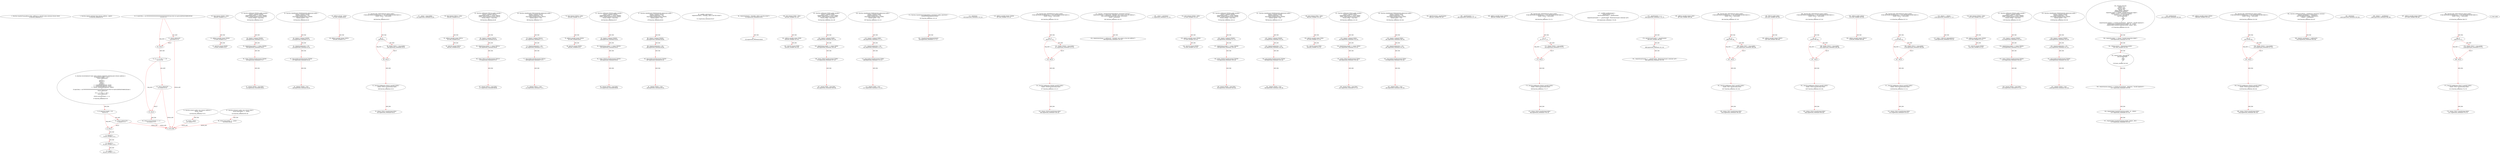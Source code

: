 digraph  {
13 [label="2_ function transferFrom(address from, address to, uint256 value) external returns (bool);\n13-function_definition-3-3", method="transferFrom(address from,address to,uint256 value)", type_label=function_definition];
35 [label="5_ function signer() external view returns (address _signer);\n35-function_definition-6-6", method="signer()", type_label=function_definition];
47 [label="8_ function recover(bytes32 hash, bytes memory signature) internal pure returns (address) {\n        if (signature.length != 65) {\n            return (address(0));\n        }\n        bytes32 r;\n        bytes32 s;\n        uint8 v;\n        assembly {\n            r := mload(add(signature, 0x20))\n            s := mload(add(signature, 0x40))\n            v := byte(0, mload(add(signature, 0x60)))\n        }\n        if (uint256(s) > 0x7FFFFFFFFFFFFFFFFFFFFFFFFFFFFFFF5D576E7357A4501DDFE92F46681B20A0) {\n            return address(0);\n        }\n        if (v != 27 && v != 28) {\n            return address(0);\n        }\n        return ecrecover(hash, v, r, s);\n    }\n47-function_definition-9-28", method="recover(bytes32 hash,bytes memory signature)", type_label=function_definition];
64 [label="9_ if_signature.length != 65\n64-if-10-12", method="recover(bytes32 hash,bytes memory signature)", type_label=if];
1585 [label="9_ end_if", method="recover(bytes32 hash,bytes memory signature)", type_label=end_if];
71 [label="10_ return (address(0));\n71-return-11-11", method="recover(bytes32 hash,bytes memory signature)", type_label=return];
76 [label="12_ bytes32 r;\n76-new_variable-13-13", method="recover(bytes32 hash,bytes memory signature)", type_label=new_variable];
81 [label="13_ bytes32 s;\n81-new_variable-14-14", method="recover(bytes32 hash,bytes memory signature)", type_label=new_variable];
86 [label="14_ uint8 v;\n86-new_variable-15-15", method="recover(bytes32 hash,bytes memory signature)", type_label=new_variable];
131 [label="20_ if_uint256(s) > 0x7FFFFFFFFFFFFFFFFFFFFFFFFFFFFFFF5D576E7357A4501DDFE92F46681B20A0\n131-if-21-23", method="recover(bytes32 hash,bytes memory signature)", type_label=if];
1652 [label="20_ end_if", method="recover(bytes32 hash,bytes memory signature)", type_label=end_if];
138 [label="21_ return address(0);\n138-return-22-22", method="recover(bytes32 hash,bytes memory signature)", type_label=return];
142 [label="23_ if_v != 27 && v != 28\n142-if-24-26", method="recover(bytes32 hash,bytes memory signature)", type_label=if];
1663 [label="23_ end_if", method="recover(bytes32 hash,bytes memory signature)", type_label=end_if];
151 [label="24_ return address(0);\n151-return-25-25", method="recover(bytes32 hash,bytes memory signature)", type_label=return];
155 [label="26_ return ecrecover(hash, v, r, s);\n155-return-27-27", method="recover(bytes32 hash,bytes memory signature)", type_label=return];
169 [label="30_ bool claimed_TOD38 = false;\n169-new_variable-31-31", method="", type_label=new_variable];
175 [label="31_ address payable owner_TOD38;\n175-new_variable-32-32", method="", type_label=new_variable];
179 [label="32_ uint256 reward_TOD38;\n179-new_variable-33-33", method="", type_label=new_variable];
183 [label="33_ function setReward_TOD38() public payable {\n        require (!claimed_TOD38);\n        require(msg.sender == owner_TOD38);\n        owner_TOD38.transfer(reward_TOD38);\n        reward_TOD38 = msg.value;\n    }\n183-function_definition-34-39", method="setReward_TOD38()", type_label=function_definition];
188 [label="34_ require (!claimed_TOD38);\n188-expression_statement-35-35", method="setReward_TOD38()", type_label=expression_statement];
194 [label="35_ require(msg.sender == owner_TOD38);\n194-expression_statement-36-36", method="setReward_TOD38()", type_label=expression_statement];
203 [label="36_ owner_TOD38.transfer(reward_TOD38);\n203-expression_statement-37-37", method="setReward_TOD38()", type_label=expression_statement];
210 [label="37_ reward_TOD38 = msg.value;\n210-expression_statement-38-38", method="setReward_TOD38()", type_label=expression_statement];
216 [label="39_ function claimReward_TOD38(uint256 submission) public {\n        require (!claimed_TOD38);\n        require(submission < 10);\n        msg.sender.transfer(reward_TOD38);\n        claimed_TOD38 = true;\n    }\n216-function_definition-40-45", method="claimReward_TOD38(uint256 submission)", type_label=function_definition];
224 [label="40_ require (!claimed_TOD38);\n224-expression_statement-41-41", method="claimReward_TOD38(uint256 submission)", type_label=expression_statement];
230 [label="41_ require(submission < 10);\n230-expression_statement-42-42", method="claimReward_TOD38(uint256 submission)", type_label=expression_statement];
237 [label="42_ msg.sender.transfer(reward_TOD38);\n237-expression_statement-43-43", method="claimReward_TOD38(uint256 submission)", type_label=expression_statement];
246 [label="43_ claimed_TOD38 = true;\n246-expression_statement-44-44", method="claimReward_TOD38(uint256 submission)", type_label=expression_statement];
251 [label="45_ address private _owner;\n251-new_variable-46-46", method="", type_label=new_variable];
256 [label="46_ address payable winner_TOD31;\n256-new_variable-47-47", method="", type_label=new_variable];
260 [label="47_ function play_TOD31(bytes32 guess) public{\n       if (keccak256(abi.encode(guess)) == keccak256(abi.encode('hello'))) {\n            winner_TOD31 = msg.sender;\n        }\n    }\n260-function_definition-48-52", method="play_TOD31(bytes32 guess)", type_label=function_definition];
268 [label="48_ if\n268-if-49-51", method="play_TOD31(bytes32 guess)", type_label=if];
1789 [label="48_ end_if", method="play_TOD31(bytes32 guess)", type_label=end_if];
290 [label="49_ winner_TOD31 = msg.sender;\n290-expression_statement-50-50", method="play_TOD31(bytes32 guess)", type_label=expression_statement];
296 [label="52_ function getReward_TOD31() payable public{\n       winner_TOD31.transfer(msg.value);\n    }\n296-function_definition-53-55", method="getReward_TOD31()", type_label=function_definition];
301 [label="53_ winner_TOD31.transfer(msg.value);\n301-expression_statement-54-54", method="getReward_TOD31()", type_label=expression_statement];
322 [label="57_ _owner = msg.sender;\n322-expression_statement-58-58", method="", type_label=expression_statement];
336 [label="60_ bool claimed_TOD14 = false;\n336-new_variable-61-61", method="", type_label=new_variable];
342 [label="61_ address payable owner_TOD14;\n342-new_variable-62-62", method="", type_label=new_variable];
346 [label="62_ uint256 reward_TOD14;\n346-new_variable-63-63", method="", type_label=new_variable];
350 [label="63_ function setReward_TOD14() public payable {\n        require (!claimed_TOD14);\n        require(msg.sender == owner_TOD14);\n        owner_TOD14.transfer(reward_TOD14);\n        reward_TOD14 = msg.value;\n    }\n350-function_definition-64-69", method="setReward_TOD14()", type_label=function_definition];
355 [label="64_ require (!claimed_TOD14);\n355-expression_statement-65-65", method="setReward_TOD14()", type_label=expression_statement];
361 [label="65_ require(msg.sender == owner_TOD14);\n361-expression_statement-66-66", method="setReward_TOD14()", type_label=expression_statement];
370 [label="66_ owner_TOD14.transfer(reward_TOD14);\n370-expression_statement-67-67", method="setReward_TOD14()", type_label=expression_statement];
377 [label="67_ reward_TOD14 = msg.value;\n377-expression_statement-68-68", method="setReward_TOD14()", type_label=expression_statement];
383 [label="69_ function claimReward_TOD14(uint256 submission) public {\n        require (!claimed_TOD14);\n        require(submission < 10);\n        msg.sender.transfer(reward_TOD14);\n        claimed_TOD14 = true;\n    }\n383-function_definition-70-75", method="claimReward_TOD14(uint256 submission)", type_label=function_definition];
391 [label="70_ require (!claimed_TOD14);\n391-expression_statement-71-71", method="claimReward_TOD14(uint256 submission)", type_label=expression_statement];
397 [label="71_ require(submission < 10);\n397-expression_statement-72-72", method="claimReward_TOD14(uint256 submission)", type_label=expression_statement];
404 [label="72_ msg.sender.transfer(reward_TOD14);\n404-expression_statement-73-73", method="claimReward_TOD14(uint256 submission)", type_label=expression_statement];
413 [label="73_ claimed_TOD14 = true;\n413-expression_statement-74-74", method="claimReward_TOD14(uint256 submission)", type_label=expression_statement];
418 [label="75_ function owner() public view returns (address) {\n        return _owner;\n    }\n418-function_definition-76-78", method="owner()", type_label=function_definition];
427 [label="76_ return _owner;\n427-return-77-77", method="owner()", type_label=return];
429 [label="78_ bool claimed_TOD30 = false;\n429-new_variable-79-79", method="", type_label=new_variable];
435 [label="79_ address payable owner_TOD30;\n435-new_variable-80-80", method="", type_label=new_variable];
439 [label="80_ uint256 reward_TOD30;\n439-new_variable-81-81", method="", type_label=new_variable];
443 [label="81_ function setReward_TOD30() public payable {\n        require (!claimed_TOD30);\n        require(msg.sender == owner_TOD30);\n        owner_TOD30.transfer(reward_TOD30);\n        reward_TOD30 = msg.value;\n    }\n443-function_definition-82-87", method="setReward_TOD30()", type_label=function_definition];
448 [label="82_ require (!claimed_TOD30);\n448-expression_statement-83-83", method="setReward_TOD30()", type_label=expression_statement];
454 [label="83_ require(msg.sender == owner_TOD30);\n454-expression_statement-84-84", method="setReward_TOD30()", type_label=expression_statement];
463 [label="84_ owner_TOD30.transfer(reward_TOD30);\n463-expression_statement-85-85", method="setReward_TOD30()", type_label=expression_statement];
470 [label="85_ reward_TOD30 = msg.value;\n470-expression_statement-86-86", method="setReward_TOD30()", type_label=expression_statement];
476 [label="87_ function claimReward_TOD30(uint256 submission) public {\n        require (!claimed_TOD30);\n        require(submission < 10);\n        msg.sender.transfer(reward_TOD30);\n        claimed_TOD30 = true;\n    }\n476-function_definition-88-93", method="claimReward_TOD30(uint256 submission)", type_label=function_definition];
484 [label="88_ require (!claimed_TOD30);\n484-expression_statement-89-89", method="claimReward_TOD30(uint256 submission)", type_label=expression_statement];
490 [label="89_ require(submission < 10);\n490-expression_statement-90-90", method="claimReward_TOD30(uint256 submission)", type_label=expression_statement];
497 [label="90_ msg.sender.transfer(reward_TOD30);\n497-expression_statement-91-91", method="claimReward_TOD30(uint256 submission)", type_label=expression_statement];
506 [label="91_ claimed_TOD30 = true;\n506-expression_statement-92-92", method="claimReward_TOD30(uint256 submission)", type_label=expression_statement];
511 [label="93_ modifier onlyOwner() {\n        require(isOwner(), \"Ownable: caller is not the owner\");\n        _;\n    }\n511-expression_statement-94-97", method="", type_label=expression_statement];
514 [label="94_ require(isOwner(), \"Ownable: caller is not the owner\");\n514-expression_statement-95-95", method="", type_label=expression_statement];
523 [label="95_ _;\n523-expression_statement-96-96", method="", type_label=expression_statement];
525 [label="97_ function isOwner() public view returns (bool) {\n        return msg.sender == _owner;\n    }\n525-function_definition-98-100", method="isOwner()", type_label=function_definition];
534 [label="98_ return msg.sender == _owner;\n534-return-99-99", method="isOwner()", type_label=return];
540 [label="100_ bool claimed_TOD8 = false;\n540-new_variable-101-101", method="", type_label=new_variable];
546 [label="101_ address payable owner_TOD8;\n546-new_variable-102-102", method="", type_label=new_variable];
550 [label="102_ uint256 reward_TOD8;\n550-new_variable-103-103", method="", type_label=new_variable];
554 [label="103_ function setReward_TOD8() public payable {\n        require (!claimed_TOD8);\n        require(msg.sender == owner_TOD8);\n        owner_TOD8.transfer(reward_TOD8);\n        reward_TOD8 = msg.value;\n    }\n554-function_definition-104-109", method="setReward_TOD8()", type_label=function_definition];
559 [label="104_ require (!claimed_TOD8);\n559-expression_statement-105-105", method="setReward_TOD8()", type_label=expression_statement];
565 [label="105_ require(msg.sender == owner_TOD8);\n565-expression_statement-106-106", method="setReward_TOD8()", type_label=expression_statement];
574 [label="106_ owner_TOD8.transfer(reward_TOD8);\n574-expression_statement-107-107", method="setReward_TOD8()", type_label=expression_statement];
581 [label="107_ reward_TOD8 = msg.value;\n581-expression_statement-108-108", method="setReward_TOD8()", type_label=expression_statement];
587 [label="109_ function claimReward_TOD8(uint256 submission) public {\n        require (!claimed_TOD8);\n        require(submission < 10);\n        msg.sender.transfer(reward_TOD8);\n        claimed_TOD8 = true;\n    }\n587-function_definition-110-115", method="claimReward_TOD8(uint256 submission)", type_label=function_definition];
595 [label="110_ require (!claimed_TOD8);\n595-expression_statement-111-111", method="claimReward_TOD8(uint256 submission)", type_label=expression_statement];
601 [label="111_ require(submission < 10);\n601-expression_statement-112-112", method="claimReward_TOD8(uint256 submission)", type_label=expression_statement];
608 [label="112_ msg.sender.transfer(reward_TOD8);\n608-expression_statement-113-113", method="claimReward_TOD8(uint256 submission)", type_label=expression_statement];
617 [label="113_ claimed_TOD8 = true;\n617-expression_statement-114-114", method="claimReward_TOD8(uint256 submission)", type_label=expression_statement];
622 [label="115_ function transferOwnership(address newOwner) public onlyOwner {\n        _transferOwnership(newOwner);\n    }\n622-function_definition-116-118", method="transferOwnership(address newOwner)", type_label=function_definition];
629 [label="115_ onlyOwner\n629-expression_statement-116-116", method="transferOwnership(address newOwner)", type_label=expression_statement];
632 [label="116_ _transferOwnership(newOwner);\n632-expression_statement-117-117", method="transferOwnership(address newOwner)", type_label=expression_statement];
637 [label="118_ address payable winner_TOD39;\n637-new_variable-119-119", method="", type_label=new_variable];
641 [label="119_ function play_TOD39(bytes32 guess) public{\n       if (keccak256(abi.encode(guess)) == keccak256(abi.encode('hello'))) {\n            winner_TOD39 = msg.sender;\n        }\n    }\n641-function_definition-120-124", method="play_TOD39(bytes32 guess)", type_label=function_definition];
649 [label="120_ if\n649-if-121-123", method="play_TOD39(bytes32 guess)", type_label=if];
2170 [label="120_ end_if", method="play_TOD39(bytes32 guess)", type_label=end_if];
671 [label="121_ winner_TOD39 = msg.sender;\n671-expression_statement-122-122", method="play_TOD39(bytes32 guess)", type_label=expression_statement];
677 [label="124_ function getReward_TOD39() payable public{\n       winner_TOD39.transfer(msg.value);\n    }\n677-function_definition-125-127", method="getReward_TOD39()", type_label=function_definition];
682 [label="125_ winner_TOD39.transfer(msg.value);\n682-expression_statement-126-126", method="getReward_TOD39()", type_label=expression_statement];
691 [label="127_ function _transferOwnership(address newOwner) internal {\n        require(newOwner != address(0), \"Ownable: new owner is the zero address\");\n        emit OwnershipTransferred(_owner, newOwner);\n        _owner = newOwner;\n    }\n691-function_definition-128-132", method="_transferOwnership(address newOwner)", type_label=function_definition];
699 [label="128_ require(newOwner != address(0), \"Ownable: new owner is the zero address\");\n699-expression_statement-129-129", method="_transferOwnership(address newOwner)", type_label=expression_statement];
717 [label="130_ _owner = newOwner;\n717-expression_statement-131-131", method="_transferOwnership(address newOwner)", type_label=expression_statement];
721 [label="132_ bool claimed_TOD36 = false;\n721-new_variable-133-133", method="", type_label=new_variable];
727 [label="133_ address payable owner_TOD36;\n727-new_variable-134-134", method="", type_label=new_variable];
731 [label="134_ uint256 reward_TOD36;\n731-new_variable-135-135", method="", type_label=new_variable];
735 [label="135_ function setReward_TOD36() public payable {\n        require (!claimed_TOD36);\n        require(msg.sender == owner_TOD36);\n        owner_TOD36.transfer(reward_TOD36);\n        reward_TOD36 = msg.value;\n    }\n735-function_definition-136-141", method="setReward_TOD36()", type_label=function_definition];
740 [label="136_ require (!claimed_TOD36);\n740-expression_statement-137-137", method="setReward_TOD36()", type_label=expression_statement];
746 [label="137_ require(msg.sender == owner_TOD36);\n746-expression_statement-138-138", method="setReward_TOD36()", type_label=expression_statement];
755 [label="138_ owner_TOD36.transfer(reward_TOD36);\n755-expression_statement-139-139", method="setReward_TOD36()", type_label=expression_statement];
762 [label="139_ reward_TOD36 = msg.value;\n762-expression_statement-140-140", method="setReward_TOD36()", type_label=expression_statement];
768 [label="141_ function claimReward_TOD36(uint256 submission) public {\n        require (!claimed_TOD36);\n        require(submission < 10);\n        msg.sender.transfer(reward_TOD36);\n        claimed_TOD36 = true;\n    }\n768-function_definition-142-147", method="claimReward_TOD36(uint256 submission)", type_label=function_definition];
776 [label="142_ require (!claimed_TOD36);\n776-expression_statement-143-143", method="claimReward_TOD36(uint256 submission)", type_label=expression_statement];
782 [label="143_ require(submission < 10);\n782-expression_statement-144-144", method="claimReward_TOD36(uint256 submission)", type_label=expression_statement];
789 [label="144_ msg.sender.transfer(reward_TOD36);\n789-expression_statement-145-145", method="claimReward_TOD36(uint256 submission)", type_label=expression_statement];
798 [label="145_ claimed_TOD36 = true;\n798-expression_statement-146-146", method="claimReward_TOD36(uint256 submission)", type_label=expression_statement];
806 [label="149_ bool claimed_TOD4 = false;\n806-new_variable-150-150", method="", type_label=new_variable];
812 [label="150_ address payable owner_TOD4;\n812-new_variable-151-151", method="", type_label=new_variable];
816 [label="151_ uint256 reward_TOD4;\n816-new_variable-152-152", method="", type_label=new_variable];
820 [label="152_ function setReward_TOD4() public payable {\n        require (!claimed_TOD4);\n        require(msg.sender == owner_TOD4);\n        owner_TOD4.transfer(reward_TOD4);\n        reward_TOD4 = msg.value;\n    }\n820-function_definition-153-158", method="setReward_TOD4()", type_label=function_definition];
825 [label="153_ require (!claimed_TOD4);\n825-expression_statement-154-154", method="setReward_TOD4()", type_label=expression_statement];
831 [label="154_ require(msg.sender == owner_TOD4);\n831-expression_statement-155-155", method="setReward_TOD4()", type_label=expression_statement];
840 [label="155_ owner_TOD4.transfer(reward_TOD4);\n840-expression_statement-156-156", method="setReward_TOD4()", type_label=expression_statement];
847 [label="156_ reward_TOD4 = msg.value;\n847-expression_statement-157-157", method="setReward_TOD4()", type_label=expression_statement];
853 [label="158_ function claimReward_TOD4(uint256 submission) public {\n        require (!claimed_TOD4);\n        require(submission < 10);\n        msg.sender.transfer(reward_TOD4);\n        claimed_TOD4 = true;\n    }\n853-function_definition-159-164", method="claimReward_TOD4(uint256 submission)", type_label=function_definition];
861 [label="159_ require (!claimed_TOD4);\n861-expression_statement-160-160", method="claimReward_TOD4(uint256 submission)", type_label=expression_statement];
867 [label="160_ require(submission < 10);\n867-expression_statement-161-161", method="claimReward_TOD4(uint256 submission)", type_label=expression_statement];
874 [label="161_ msg.sender.transfer(reward_TOD4);\n874-expression_statement-162-162", method="claimReward_TOD4(uint256 submission)", type_label=expression_statement];
883 [label="162_ claimed_TOD4 = true;\n883-expression_statement-163-163", method="claimReward_TOD4(uint256 submission)", type_label=expression_statement];
888 [label="164_ uint256 private _guardCounter;\n888-new_variable-165-165", method="", type_label=new_variable];
895 [label="166_ _guardCounter = 1;\n895-expression_statement-167-167", method="", type_label=expression_statement];
899 [label="168_ address payable winner_TOD35;\n899-new_variable-169-169", method="", type_label=new_variable];
903 [label="169_ function play_TOD35(bytes32 guess) public{\n       if (keccak256(abi.encode(guess)) == keccak256(abi.encode('hello'))) {\n            winner_TOD35 = msg.sender;\n        }\n    }\n903-function_definition-170-174", method="play_TOD35(bytes32 guess)", type_label=function_definition];
911 [label="170_ if\n911-if-171-173", method="play_TOD35(bytes32 guess)", type_label=if];
2432 [label="170_ end_if", method="play_TOD35(bytes32 guess)", type_label=end_if];
933 [label="171_ winner_TOD35 = msg.sender;\n933-expression_statement-172-172", method="play_TOD35(bytes32 guess)", type_label=expression_statement];
939 [label="174_ function getReward_TOD35() payable public{\n       winner_TOD35.transfer(msg.value);\n    }\n939-function_definition-175-177", method="getReward_TOD35()", type_label=function_definition];
944 [label="175_ winner_TOD35.transfer(msg.value);\n944-expression_statement-176-176", method="getReward_TOD35()", type_label=expression_statement];
953 [label="177_ modifier nonReentrant() {\n        _guardCounter += 1;\n        uint256 localCounter = _guardCounter;\n        _;\n        require(localCounter == _guardCounter, \"ReentrancyGuard: reentrant call\");\n    }\n953-expression_statement-178-183", method="", type_label=expression_statement];
956 [label="178_ _guardCounter += 1;\n956-expression_statement-179-179", method="", type_label=expression_statement];
960 [label="179_ uint256 localCounter = _guardCounter;\n960-new_variable-180-180", method="", type_label=new_variable];
966 [label="180_ _;\n966-expression_statement-181-181", method="", type_label=expression_statement];
968 [label="181_ require(localCounter == _guardCounter, \"ReentrancyGuard: reentrant call\");\n968-expression_statement-182-182", method="", type_label=expression_statement];
987 [label="185_ address payable winner_TOD7;\n987-new_variable-186-186", method="", type_label=new_variable];
991 [label="186_ function play_TOD7(bytes32 guess) public{\n       if (keccak256(abi.encode(guess)) == keccak256(abi.encode('hello'))) {\n            winner_TOD7 = msg.sender;\n        }\n    }\n991-function_definition-187-191", method="play_TOD7(bytes32 guess)", type_label=function_definition];
999 [label="187_ if\n999-if-188-190", method="play_TOD7(bytes32 guess)", type_label=if];
2520 [label="187_ end_if", method="play_TOD7(bytes32 guess)", type_label=end_if];
1021 [label="188_ winner_TOD7 = msg.sender;\n1021-expression_statement-189-189", method="play_TOD7(bytes32 guess)", type_label=expression_statement];
1027 [label="191_ function getReward_TOD7() payable public{\n       winner_TOD7.transfer(msg.value);\n    }\n1027-function_definition-192-194", method="getReward_TOD7()", type_label=function_definition];
1032 [label="192_ winner_TOD7.transfer(msg.value);\n1032-expression_statement-193-193", method="getReward_TOD7()", type_label=expression_statement];
1041 [label="194_ IERC20 public token;\n1041-new_variable-195-195", method="", type_label=new_variable];
1047 [label="195_ address payable winner_TOD23;\n1047-new_variable-196-196", method="", type_label=new_variable];
1051 [label="196_ function play_TOD23(bytes32 guess) public{\n       if (keccak256(abi.encode(guess)) == keccak256(abi.encode('hello'))) {\n            winner_TOD23 = msg.sender;\n        }\n    }\n1051-function_definition-197-201", method="play_TOD23(bytes32 guess)", type_label=function_definition];
1059 [label="197_ if\n1059-if-198-200", method="play_TOD23(bytes32 guess)", type_label=if];
2580 [label="197_ end_if", method="play_TOD23(bytes32 guess)", type_label=end_if];
1081 [label="198_ winner_TOD23 = msg.sender;\n1081-expression_statement-199-199", method="play_TOD23(bytes32 guess)", type_label=expression_statement];
1087 [label="201_ function getReward_TOD23() payable public{\n       winner_TOD23.transfer(msg.value);\n    }\n1087-function_definition-202-204", method="getReward_TOD23()", type_label=function_definition];
1092 [label="202_ winner_TOD23.transfer(msg.value);\n1092-expression_statement-203-203", method="getReward_TOD23()", type_label=expression_statement];
1101 [label="204_ address public relayer;\n1101-new_variable-205-205", method="", type_label=new_variable];
1106 [label="205_ address payable winner_TOD13;\n1106-new_variable-206-206", method="", type_label=new_variable];
1110 [label="206_ function play_TOD13(bytes32 guess) public{\n       if (keccak256(abi.encode(guess)) == keccak256(abi.encode('hello'))) {\n            winner_TOD13 = msg.sender;\n        }\n    }\n1110-function_definition-207-211", method="play_TOD13(bytes32 guess)", type_label=function_definition];
1118 [label="207_ if\n1118-if-208-210", method="play_TOD13(bytes32 guess)", type_label=if];
2639 [label="207_ end_if", method="play_TOD13(bytes32 guess)", type_label=end_if];
1140 [label="208_ winner_TOD13 = msg.sender;\n1140-expression_statement-209-209", method="play_TOD13(bytes32 guess)", type_label=expression_statement];
1146 [label="211_ function getReward_TOD13() payable public{\n       winner_TOD13.transfer(msg.value);\n    }\n1146-function_definition-212-214", method="getReward_TOD13()", type_label=function_definition];
1151 [label="212_ winner_TOD13.transfer(msg.value);\n1151-expression_statement-213-213", method="getReward_TOD13()", type_label=expression_statement];
1180 [label="216_ relayer = _relayer;\n1180-expression_statement-217-217", method="", type_label=expression_statement];
1184 [label="217_ token = IERC20(_tokenAddress);\n1184-expression_statement-218-218", method="", type_label=expression_statement];
1191 [label="219_ bool claimed_TOD40 = false;\n1191-new_variable-220-220", method="", type_label=new_variable];
1197 [label="220_ address payable owner_TOD40;\n1197-new_variable-221-221", method="", type_label=new_variable];
1201 [label="221_ uint256 reward_TOD40;\n1201-new_variable-222-222", method="", type_label=new_variable];
1205 [label="222_ function setReward_TOD40() public payable {\n        require (!claimed_TOD40);\n        require(msg.sender == owner_TOD40);\n        owner_TOD40.transfer(reward_TOD40);\n        reward_TOD40 = msg.value;\n    }\n1205-function_definition-223-228", method="setReward_TOD40()", type_label=function_definition];
1210 [label="223_ require (!claimed_TOD40);\n1210-expression_statement-224-224", method="setReward_TOD40()", type_label=expression_statement];
1216 [label="224_ require(msg.sender == owner_TOD40);\n1216-expression_statement-225-225", method="setReward_TOD40()", type_label=expression_statement];
1225 [label="225_ owner_TOD40.transfer(reward_TOD40);\n1225-expression_statement-226-226", method="setReward_TOD40()", type_label=expression_statement];
1232 [label="226_ reward_TOD40 = msg.value;\n1232-expression_statement-227-227", method="setReward_TOD40()", type_label=expression_statement];
1238 [label="228_ function claimReward_TOD40(uint256 submission) public {\n        require (!claimed_TOD40);\n        require(submission < 10);\n        msg.sender.transfer(reward_TOD40);\n        claimed_TOD40 = true;\n    }\n1238-function_definition-229-234", method="claimReward_TOD40(uint256 submission)", type_label=function_definition];
1246 [label="229_ require (!claimed_TOD40);\n1246-expression_statement-230-230", method="claimReward_TOD40(uint256 submission)", type_label=expression_statement];
1252 [label="230_ require(submission < 10);\n1252-expression_statement-231-231", method="claimReward_TOD40(uint256 submission)", type_label=expression_statement];
1259 [label="231_ msg.sender.transfer(reward_TOD40);\n1259-expression_statement-232-232", method="claimReward_TOD40(uint256 submission)", type_label=expression_statement];
1268 [label="232_ claimed_TOD40 = true;\n1268-expression_statement-233-233", method="claimReward_TOD40(uint256 submission)", type_label=expression_statement];
1273 [label="234_ function execute(\n        address _to, \n        uint256 _value, \n        uint256 _fee, \n        bytes calldata _signature\n    ) nonReentrant external {\n        require(tx.origin == relayer, \"Invalid transaction origin\");\n        Marmo marmo = Marmo(msg.sender);\n        bytes32 hash = keccak256(\n            abi.encodePacked(\n                _to,\n                _value,\n                _fee\n            )\n        );\n        require(marmo.signer() == ECDSA.recover(hash, _signature), \"Invalid signature\");\n        require(token.transferFrom(msg.sender, _to, _value));\n        require(token.transferFrom(msg.sender, relayer, _fee));\n    }\n1273-function_definition-235-253", method="execute(address _to,uint256 _value,uint256 _fee,bytes calldata _signature)", type_label=function_definition];
1291 [label="239_ nonReentrant\n1291-expression_statement-240-240", method="execute(address _to,uint256 _value,uint256 _fee,bytes calldata _signature)", type_label=expression_statement];
1295 [label="240_ require(tx.origin == relayer, \"Invalid transaction origin\");\n1295-expression_statement-241-241", method="execute(address _to,uint256 _value,uint256 _fee,bytes calldata _signature)", type_label=expression_statement];
1307 [label="241_ Marmo marmo = Marmo(msg.sender);\n1307-new_variable-242-242", method="execute(address _to,uint256 _value,uint256 _fee,bytes calldata _signature)", type_label=new_variable];
1319 [label="242_ bytes32 hash = keccak256(\n            abi.encodePacked(\n                _to,\n                _value,\n                _fee\n            )\n        );\n1319-new_variable-243-249", method="execute(address _to,uint256 _value,uint256 _fee,bytes calldata _signature)", type_label=new_variable];
1337 [label="249_ require(marmo.signer() == ECDSA.recover(hash, _signature), \"Invalid signature\");\n1337-expression_statement-250-250", method="execute(address _to,uint256 _value,uint256 _fee,bytes calldata _signature)", type_label=expression_statement];
1357 [label="250_ require(token.transferFrom(msg.sender, _to, _value));\n1357-expression_statement-251-251", method="execute(address _to,uint256 _value,uint256 _fee,bytes calldata _signature)", type_label=expression_statement];
1373 [label="251_ require(token.transferFrom(msg.sender, relayer, _fee));\n1373-expression_statement-252-252", method="execute(address _to,uint256 _value,uint256 _fee,bytes calldata _signature)", type_label=expression_statement];
1389 [label="253_ address payable winner_TOD33;\n1389-new_variable-254-254", method="", type_label=new_variable];
1393 [label="254_ function play_TOD33(bytes32 guess) public{\n       if (keccak256(abi.encode(guess)) == keccak256(abi.encode('hello'))) {\n            winner_TOD33 = msg.sender;\n        }\n    }\n1393-function_definition-255-259", method="play_TOD33(bytes32 guess)", type_label=function_definition];
1401 [label="255_ if\n1401-if-256-258", method="play_TOD33(bytes32 guess)", type_label=if];
2922 [label="255_ end_if", method="play_TOD33(bytes32 guess)", type_label=end_if];
1423 [label="256_ winner_TOD33 = msg.sender;\n1423-expression_statement-257-257", method="play_TOD33(bytes32 guess)", type_label=expression_statement];
1429 [label="259_ function getReward_TOD33() payable public{\n       winner_TOD33.transfer(msg.value);\n    }\n1429-function_definition-260-262", method="getReward_TOD33()", type_label=function_definition];
1434 [label="260_ winner_TOD33.transfer(msg.value);\n1434-expression_statement-261-261", method="getReward_TOD33()", type_label=expression_statement];
1443 [label="262_ function setRelayer(address _newRelayer) onlyOwner external {\n        require(_newRelayer != address(0));\n        emit NewRelayer(relayer, _newRelayer);\n        relayer = _newRelayer;\n    }\n1443-function_definition-263-267", method="setRelayer(address _newRelayer)", type_label=function_definition];
1449 [label="262_ onlyOwner\n1449-expression_statement-263-263", method="setRelayer(address _newRelayer)", type_label=expression_statement];
1453 [label="263_ require(_newRelayer != address(0));\n1453-expression_statement-264-264", method="setRelayer(address _newRelayer)", type_label=expression_statement];
1468 [label="265_ relayer = _newRelayer;\n1468-expression_statement-266-266", method="setRelayer(address _newRelayer)", type_label=expression_statement];
1472 [label="267_ address payable winner_TOD27;\n1472-new_variable-268-268", method="", type_label=new_variable];
1476 [label="268_ function play_TOD27(bytes32 guess) public{\n       if (keccak256(abi.encode(guess)) == keccak256(abi.encode('hello'))) {\n            winner_TOD27 = msg.sender;\n        }\n    }\n1476-function_definition-269-273", method="play_TOD27(bytes32 guess)", type_label=function_definition];
1484 [label="269_ if\n1484-if-270-272", method="play_TOD27(bytes32 guess)", type_label=if];
3005 [label="269_ end_if", method="play_TOD27(bytes32 guess)", type_label=end_if];
1506 [label="270_ winner_TOD27 = msg.sender;\n1506-expression_statement-271-271", method="play_TOD27(bytes32 guess)", type_label=expression_statement];
1512 [label="273_ function getReward_TOD27() payable public{\n       winner_TOD27.transfer(msg.value);\n    }\n1512-function_definition-274-276", method="getReward_TOD27()", type_label=function_definition];
1517 [label="274_ winner_TOD27.transfer(msg.value);\n1517-expression_statement-275-275", method="getReward_TOD27()", type_label=expression_statement];
1 [label="0_ start_node", method="", type_label=start];
2 [label="0_ exit_node", method="", type_label=exit];
47 -> 64  [color=red, controlflow_type=next_line, edge_type=CFG_edge, key=0, label=next_line];
64 -> 71  [color=red, controlflow_type=pos_next, edge_type=CFG_edge, key=0, label=pos_next];
64 -> 1585  [color=red, controlflow_type=neg_next, edge_type=CFG_edge, key=0, label=neg_next];
1585 -> 76  [color=red, controlflow_type=next_line, edge_type=CFG_edge, key=0, label=next_line];
71 -> 1585  [color=red, controlflow_type=end_if, edge_type=CFG_edge, key=0, label=end_if];
71 -> 2  [color=red, controlflow_type=return_exit, edge_type=CFG_edge, key=0, label=return_exit];
76 -> 81  [color=red, controlflow_type=next_line, edge_type=CFG_edge, key=0, label=next_line];
81 -> 86  [color=red, controlflow_type=next_line, edge_type=CFG_edge, key=0, label=next_line];
131 -> 138  [color=red, controlflow_type=pos_next, edge_type=CFG_edge, key=0, label=pos_next];
131 -> 1652  [color=red, controlflow_type=neg_next, edge_type=CFG_edge, key=0, label=neg_next];
1652 -> 142  [color=red, controlflow_type=next_line, edge_type=CFG_edge, key=0, label=next_line];
138 -> 1652  [color=red, controlflow_type=end_if, edge_type=CFG_edge, key=0, label=end_if];
138 -> 2  [color=red, controlflow_type=return_exit, edge_type=CFG_edge, key=0, label=return_exit];
142 -> 151  [color=red, controlflow_type=pos_next, edge_type=CFG_edge, key=0, label=pos_next];
142 -> 1663  [color=red, controlflow_type=neg_next, edge_type=CFG_edge, key=0, label=neg_next];
1663 -> 155  [color=red, controlflow_type=next_line, edge_type=CFG_edge, key=0, label=next_line];
151 -> 1663  [color=red, controlflow_type=end_if, edge_type=CFG_edge, key=0, label=end_if];
151 -> 2  [color=red, controlflow_type=return_exit, edge_type=CFG_edge, key=0, label=return_exit];
155 -> 2  [color=red, controlflow_type=return_exit, edge_type=CFG_edge, key=0, label=return_exit];
169 -> 175  [color=red, controlflow_type=next_line, edge_type=CFG_edge, key=0, label=next_line];
175 -> 179  [color=red, controlflow_type=next_line, edge_type=CFG_edge, key=0, label=next_line];
183 -> 188  [color=red, controlflow_type=next_line, edge_type=CFG_edge, key=0, label=next_line];
188 -> 194  [color=red, controlflow_type=next_line, edge_type=CFG_edge, key=0, label=next_line];
194 -> 203  [color=red, controlflow_type=next_line, edge_type=CFG_edge, key=0, label=next_line];
203 -> 210  [color=red, controlflow_type=next_line, edge_type=CFG_edge, key=0, label=next_line];
216 -> 224  [color=red, controlflow_type=next_line, edge_type=CFG_edge, key=0, label=next_line];
224 -> 230  [color=red, controlflow_type=next_line, edge_type=CFG_edge, key=0, label=next_line];
230 -> 237  [color=red, controlflow_type=next_line, edge_type=CFG_edge, key=0, label=next_line];
237 -> 246  [color=red, controlflow_type=next_line, edge_type=CFG_edge, key=0, label=next_line];
251 -> 256  [color=red, controlflow_type=next_line, edge_type=CFG_edge, key=0, label=next_line];
260 -> 268  [color=red, controlflow_type=next_line, edge_type=CFG_edge, key=0, label=next_line];
268 -> 290  [color=red, controlflow_type=pos_next, edge_type=CFG_edge, key=0, label=pos_next];
268 -> 1789  [color=red, controlflow_type=neg_next, edge_type=CFG_edge, key=0, label=neg_next];
1789 -> 296  [color=red, controlflow_type=next_line, edge_type=CFG_edge, key=0, label=next_line];
290 -> 1789  [color=red, controlflow_type=end_if, edge_type=CFG_edge, key=0, label=end_if];
296 -> 301  [color=red, controlflow_type=next_line, edge_type=CFG_edge, key=0, label=next_line];
336 -> 342  [color=red, controlflow_type=next_line, edge_type=CFG_edge, key=0, label=next_line];
342 -> 346  [color=red, controlflow_type=next_line, edge_type=CFG_edge, key=0, label=next_line];
350 -> 355  [color=red, controlflow_type=next_line, edge_type=CFG_edge, key=0, label=next_line];
355 -> 361  [color=red, controlflow_type=next_line, edge_type=CFG_edge, key=0, label=next_line];
361 -> 370  [color=red, controlflow_type=next_line, edge_type=CFG_edge, key=0, label=next_line];
370 -> 377  [color=red, controlflow_type=next_line, edge_type=CFG_edge, key=0, label=next_line];
383 -> 391  [color=red, controlflow_type=next_line, edge_type=CFG_edge, key=0, label=next_line];
391 -> 397  [color=red, controlflow_type=next_line, edge_type=CFG_edge, key=0, label=next_line];
397 -> 404  [color=red, controlflow_type=next_line, edge_type=CFG_edge, key=0, label=next_line];
404 -> 413  [color=red, controlflow_type=next_line, edge_type=CFG_edge, key=0, label=next_line];
418 -> 427  [color=red, controlflow_type=next_line, edge_type=CFG_edge, key=0, label=next_line];
427 -> 2  [color=red, controlflow_type=return_exit, edge_type=CFG_edge, key=0, label=return_exit];
429 -> 435  [color=red, controlflow_type=next_line, edge_type=CFG_edge, key=0, label=next_line];
435 -> 439  [color=red, controlflow_type=next_line, edge_type=CFG_edge, key=0, label=next_line];
443 -> 448  [color=red, controlflow_type=next_line, edge_type=CFG_edge, key=0, label=next_line];
448 -> 454  [color=red, controlflow_type=next_line, edge_type=CFG_edge, key=0, label=next_line];
454 -> 463  [color=red, controlflow_type=next_line, edge_type=CFG_edge, key=0, label=next_line];
463 -> 470  [color=red, controlflow_type=next_line, edge_type=CFG_edge, key=0, label=next_line];
476 -> 484  [color=red, controlflow_type=next_line, edge_type=CFG_edge, key=0, label=next_line];
484 -> 490  [color=red, controlflow_type=next_line, edge_type=CFG_edge, key=0, label=next_line];
490 -> 497  [color=red, controlflow_type=next_line, edge_type=CFG_edge, key=0, label=next_line];
497 -> 506  [color=red, controlflow_type=next_line, edge_type=CFG_edge, key=0, label=next_line];
514 -> 523  [color=red, controlflow_type=next_line, edge_type=CFG_edge, key=0, label=next_line];
525 -> 534  [color=red, controlflow_type=next_line, edge_type=CFG_edge, key=0, label=next_line];
534 -> 2  [color=red, controlflow_type=return_exit, edge_type=CFG_edge, key=0, label=return_exit];
540 -> 546  [color=red, controlflow_type=next_line, edge_type=CFG_edge, key=0, label=next_line];
546 -> 550  [color=red, controlflow_type=next_line, edge_type=CFG_edge, key=0, label=next_line];
554 -> 559  [color=red, controlflow_type=next_line, edge_type=CFG_edge, key=0, label=next_line];
559 -> 565  [color=red, controlflow_type=next_line, edge_type=CFG_edge, key=0, label=next_line];
565 -> 574  [color=red, controlflow_type=next_line, edge_type=CFG_edge, key=0, label=next_line];
574 -> 581  [color=red, controlflow_type=next_line, edge_type=CFG_edge, key=0, label=next_line];
587 -> 595  [color=red, controlflow_type=next_line, edge_type=CFG_edge, key=0, label=next_line];
595 -> 601  [color=red, controlflow_type=next_line, edge_type=CFG_edge, key=0, label=next_line];
601 -> 608  [color=red, controlflow_type=next_line, edge_type=CFG_edge, key=0, label=next_line];
608 -> 617  [color=red, controlflow_type=next_line, edge_type=CFG_edge, key=0, label=next_line];
622 -> 632  [color=red, controlflow_type=next_line, edge_type=CFG_edge, key=0, label=next_line];
641 -> 649  [color=red, controlflow_type=next_line, edge_type=CFG_edge, key=0, label=next_line];
649 -> 671  [color=red, controlflow_type=pos_next, edge_type=CFG_edge, key=0, label=pos_next];
649 -> 2170  [color=red, controlflow_type=neg_next, edge_type=CFG_edge, key=0, label=neg_next];
2170 -> 677  [color=red, controlflow_type=next_line, edge_type=CFG_edge, key=0, label=next_line];
671 -> 2170  [color=red, controlflow_type=end_if, edge_type=CFG_edge, key=0, label=end_if];
677 -> 682  [color=red, controlflow_type=next_line, edge_type=CFG_edge, key=0, label=next_line];
691 -> 699  [color=red, controlflow_type=next_line, edge_type=CFG_edge, key=0, label=next_line];
721 -> 727  [color=red, controlflow_type=next_line, edge_type=CFG_edge, key=0, label=next_line];
727 -> 731  [color=red, controlflow_type=next_line, edge_type=CFG_edge, key=0, label=next_line];
735 -> 740  [color=red, controlflow_type=next_line, edge_type=CFG_edge, key=0, label=next_line];
740 -> 746  [color=red, controlflow_type=next_line, edge_type=CFG_edge, key=0, label=next_line];
746 -> 755  [color=red, controlflow_type=next_line, edge_type=CFG_edge, key=0, label=next_line];
755 -> 762  [color=red, controlflow_type=next_line, edge_type=CFG_edge, key=0, label=next_line];
768 -> 776  [color=red, controlflow_type=next_line, edge_type=CFG_edge, key=0, label=next_line];
776 -> 782  [color=red, controlflow_type=next_line, edge_type=CFG_edge, key=0, label=next_line];
782 -> 789  [color=red, controlflow_type=next_line, edge_type=CFG_edge, key=0, label=next_line];
789 -> 798  [color=red, controlflow_type=next_line, edge_type=CFG_edge, key=0, label=next_line];
806 -> 812  [color=red, controlflow_type=next_line, edge_type=CFG_edge, key=0, label=next_line];
812 -> 816  [color=red, controlflow_type=next_line, edge_type=CFG_edge, key=0, label=next_line];
820 -> 825  [color=red, controlflow_type=next_line, edge_type=CFG_edge, key=0, label=next_line];
825 -> 831  [color=red, controlflow_type=next_line, edge_type=CFG_edge, key=0, label=next_line];
831 -> 840  [color=red, controlflow_type=next_line, edge_type=CFG_edge, key=0, label=next_line];
840 -> 847  [color=red, controlflow_type=next_line, edge_type=CFG_edge, key=0, label=next_line];
853 -> 861  [color=red, controlflow_type=next_line, edge_type=CFG_edge, key=0, label=next_line];
861 -> 867  [color=red, controlflow_type=next_line, edge_type=CFG_edge, key=0, label=next_line];
867 -> 874  [color=red, controlflow_type=next_line, edge_type=CFG_edge, key=0, label=next_line];
874 -> 883  [color=red, controlflow_type=next_line, edge_type=CFG_edge, key=0, label=next_line];
903 -> 911  [color=red, controlflow_type=next_line, edge_type=CFG_edge, key=0, label=next_line];
911 -> 933  [color=red, controlflow_type=pos_next, edge_type=CFG_edge, key=0, label=pos_next];
911 -> 2432  [color=red, controlflow_type=neg_next, edge_type=CFG_edge, key=0, label=neg_next];
2432 -> 939  [color=red, controlflow_type=next_line, edge_type=CFG_edge, key=0, label=next_line];
933 -> 2432  [color=red, controlflow_type=end_if, edge_type=CFG_edge, key=0, label=end_if];
939 -> 944  [color=red, controlflow_type=next_line, edge_type=CFG_edge, key=0, label=next_line];
956 -> 960  [color=red, controlflow_type=next_line, edge_type=CFG_edge, key=0, label=next_line];
960 -> 966  [color=red, controlflow_type=next_line, edge_type=CFG_edge, key=0, label=next_line];
966 -> 968  [color=red, controlflow_type=next_line, edge_type=CFG_edge, key=0, label=next_line];
991 -> 999  [color=red, controlflow_type=next_line, edge_type=CFG_edge, key=0, label=next_line];
999 -> 1021  [color=red, controlflow_type=pos_next, edge_type=CFG_edge, key=0, label=pos_next];
999 -> 2520  [color=red, controlflow_type=neg_next, edge_type=CFG_edge, key=0, label=neg_next];
2520 -> 1027  [color=red, controlflow_type=next_line, edge_type=CFG_edge, key=0, label=next_line];
1021 -> 2520  [color=red, controlflow_type=end_if, edge_type=CFG_edge, key=0, label=end_if];
1027 -> 1032  [color=red, controlflow_type=next_line, edge_type=CFG_edge, key=0, label=next_line];
1041 -> 1047  [color=red, controlflow_type=next_line, edge_type=CFG_edge, key=0, label=next_line];
1051 -> 1059  [color=red, controlflow_type=next_line, edge_type=CFG_edge, key=0, label=next_line];
1059 -> 1081  [color=red, controlflow_type=pos_next, edge_type=CFG_edge, key=0, label=pos_next];
1059 -> 2580  [color=red, controlflow_type=neg_next, edge_type=CFG_edge, key=0, label=neg_next];
2580 -> 1087  [color=red, controlflow_type=next_line, edge_type=CFG_edge, key=0, label=next_line];
1081 -> 2580  [color=red, controlflow_type=end_if, edge_type=CFG_edge, key=0, label=end_if];
1087 -> 1092  [color=red, controlflow_type=next_line, edge_type=CFG_edge, key=0, label=next_line];
1101 -> 1106  [color=red, controlflow_type=next_line, edge_type=CFG_edge, key=0, label=next_line];
1110 -> 1118  [color=red, controlflow_type=next_line, edge_type=CFG_edge, key=0, label=next_line];
1118 -> 1140  [color=red, controlflow_type=pos_next, edge_type=CFG_edge, key=0, label=pos_next];
1118 -> 2639  [color=red, controlflow_type=neg_next, edge_type=CFG_edge, key=0, label=neg_next];
2639 -> 1146  [color=red, controlflow_type=next_line, edge_type=CFG_edge, key=0, label=next_line];
1140 -> 2639  [color=red, controlflow_type=end_if, edge_type=CFG_edge, key=0, label=end_if];
1146 -> 1151  [color=red, controlflow_type=next_line, edge_type=CFG_edge, key=0, label=next_line];
1180 -> 1184  [color=red, controlflow_type=next_line, edge_type=CFG_edge, key=0, label=next_line];
1191 -> 1197  [color=red, controlflow_type=next_line, edge_type=CFG_edge, key=0, label=next_line];
1197 -> 1201  [color=red, controlflow_type=next_line, edge_type=CFG_edge, key=0, label=next_line];
1205 -> 1210  [color=red, controlflow_type=next_line, edge_type=CFG_edge, key=0, label=next_line];
1210 -> 1216  [color=red, controlflow_type=next_line, edge_type=CFG_edge, key=0, label=next_line];
1216 -> 1225  [color=red, controlflow_type=next_line, edge_type=CFG_edge, key=0, label=next_line];
1225 -> 1232  [color=red, controlflow_type=next_line, edge_type=CFG_edge, key=0, label=next_line];
1238 -> 1246  [color=red, controlflow_type=next_line, edge_type=CFG_edge, key=0, label=next_line];
1246 -> 1252  [color=red, controlflow_type=next_line, edge_type=CFG_edge, key=0, label=next_line];
1252 -> 1259  [color=red, controlflow_type=next_line, edge_type=CFG_edge, key=0, label=next_line];
1259 -> 1268  [color=red, controlflow_type=next_line, edge_type=CFG_edge, key=0, label=next_line];
1273 -> 1295  [color=red, controlflow_type=next_line, edge_type=CFG_edge, key=0, label=next_line];
1295 -> 1307  [color=red, controlflow_type=next_line, edge_type=CFG_edge, key=0, label=next_line];
1307 -> 1319  [color=red, controlflow_type=next_line, edge_type=CFG_edge, key=0, label=next_line];
1319 -> 1337  [color=red, controlflow_type=next_line, edge_type=CFG_edge, key=0, label=next_line];
1337 -> 1357  [color=red, controlflow_type=next_line, edge_type=CFG_edge, key=0, label=next_line];
1357 -> 1373  [color=red, controlflow_type=next_line, edge_type=CFG_edge, key=0, label=next_line];
1393 -> 1401  [color=red, controlflow_type=next_line, edge_type=CFG_edge, key=0, label=next_line];
1401 -> 1423  [color=red, controlflow_type=pos_next, edge_type=CFG_edge, key=0, label=pos_next];
1401 -> 2922  [color=red, controlflow_type=neg_next, edge_type=CFG_edge, key=0, label=neg_next];
2922 -> 1429  [color=red, controlflow_type=next_line, edge_type=CFG_edge, key=0, label=next_line];
1423 -> 2922  [color=red, controlflow_type=end_if, edge_type=CFG_edge, key=0, label=end_if];
1429 -> 1434  [color=red, controlflow_type=next_line, edge_type=CFG_edge, key=0, label=next_line];
1443 -> 1453  [color=red, controlflow_type=next_line, edge_type=CFG_edge, key=0, label=next_line];
1476 -> 1484  [color=red, controlflow_type=next_line, edge_type=CFG_edge, key=0, label=next_line];
1484 -> 1506  [color=red, controlflow_type=pos_next, edge_type=CFG_edge, key=0, label=pos_next];
1484 -> 3005  [color=red, controlflow_type=neg_next, edge_type=CFG_edge, key=0, label=neg_next];
3005 -> 1512  [color=red, controlflow_type=next_line, edge_type=CFG_edge, key=0, label=next_line];
1506 -> 3005  [color=red, controlflow_type=end_if, edge_type=CFG_edge, key=0, label=end_if];
1512 -> 1517  [color=red, controlflow_type=next_line, edge_type=CFG_edge, key=0, label=next_line];
}
